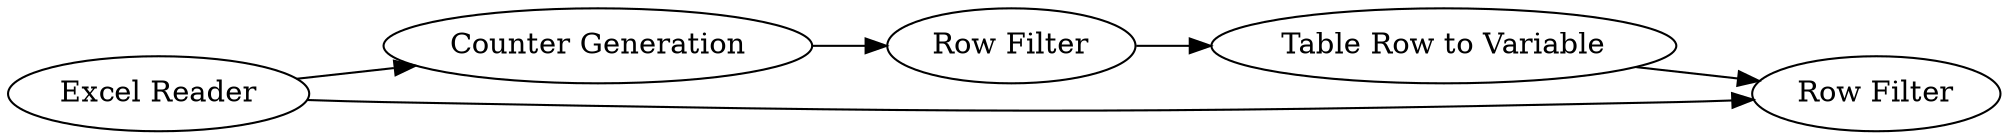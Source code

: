 digraph {
	5 [label="Excel Reader"]
	6 [label="Row Filter"]
	7 [label="Counter Generation"]
	8 [label="Row Filter"]
	9 [label="Table Row to Variable"]
	5 -> 7
	5 -> 8
	6 -> 9
	7 -> 6
	9 -> 8
	rankdir=LR
}
